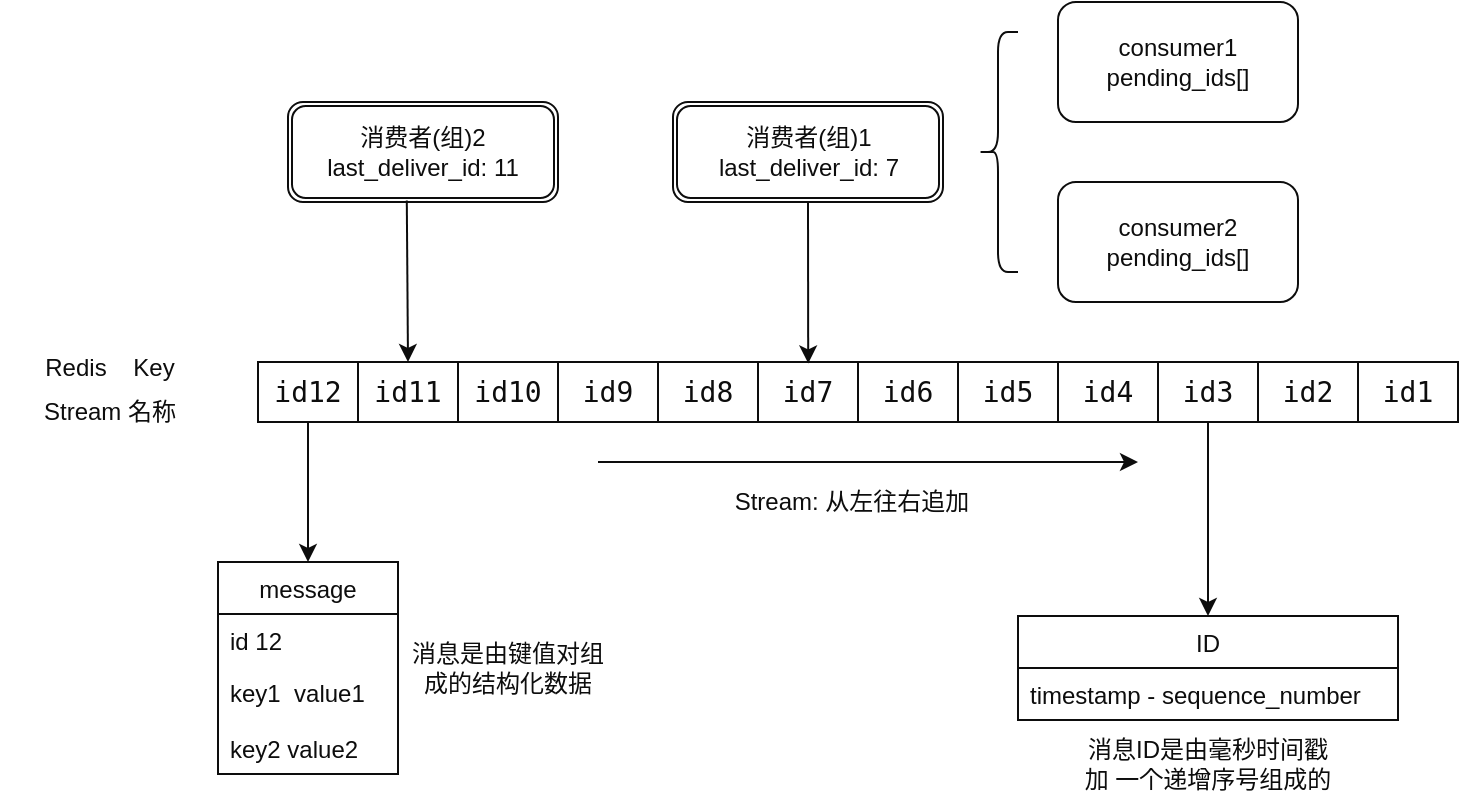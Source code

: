 <mxfile version="13.10.0" type="embed">
    <diagram id="x8tHhuS_i5Dy6Zt9KJDq" name="第 1 页">
        <mxGraphModel dx="971" dy="750" grid="1" gridSize="10" guides="1" tooltips="1" connect="1" arrows="1" fold="1" page="1" pageScale="1" pageWidth="827" pageHeight="1169" background="#ffffff" math="0" shadow="0">
            <root>
                <mxCell id="0"/>
                <mxCell id="1" parent="0"/>
                <mxCell id="4" value="&lt;pre style=&quot;font-size: 14px&quot;&gt;id7&lt;/pre&gt;" style="rounded=0;whiteSpace=wrap;html=1;strokeColor=#0D0D0D;fillColor=none;fontColor=#0D0D0D;" vertex="1" parent="1">
                    <mxGeometry x="410" y="320" width="50" height="30" as="geometry"/>
                </mxCell>
                <mxCell id="5" value="&lt;pre style=&quot;font-size: 14px&quot;&gt;id8&lt;/pre&gt;" style="rounded=0;whiteSpace=wrap;html=1;strokeColor=#0D0D0D;fillColor=none;fontColor=#0D0D0D;" vertex="1" parent="1">
                    <mxGeometry x="360" y="320" width="50" height="30" as="geometry"/>
                </mxCell>
                <mxCell id="8" value="&lt;pre style=&quot;font-size: 14px&quot;&gt;id1&lt;/pre&gt;" style="rounded=0;whiteSpace=wrap;html=1;strokeColor=#0D0D0D;fillColor=none;fontColor=#0D0D0D;" vertex="1" parent="1">
                    <mxGeometry x="710" y="320" width="50" height="30" as="geometry"/>
                </mxCell>
                <mxCell id="9" value="&lt;pre style=&quot;font-size: 14px&quot;&gt;id2&lt;/pre&gt;" style="rounded=0;whiteSpace=wrap;html=1;strokeColor=#0D0D0D;fillColor=none;fontColor=#0D0D0D;" vertex="1" parent="1">
                    <mxGeometry x="660" y="320" width="50" height="30" as="geometry"/>
                </mxCell>
                <mxCell id="10" value="&lt;pre style=&quot;font-size: 14px&quot;&gt;id3&lt;/pre&gt;" style="rounded=0;whiteSpace=wrap;html=1;strokeColor=#0D0D0D;fillColor=none;fontColor=#0D0D0D;" vertex="1" parent="1">
                    <mxGeometry x="610" y="320" width="50" height="30" as="geometry"/>
                </mxCell>
                <mxCell id="11" value="&lt;pre style=&quot;font-size: 14px&quot;&gt;id4&lt;/pre&gt;" style="rounded=0;whiteSpace=wrap;html=1;strokeColor=#0D0D0D;fillColor=none;fontColor=#0D0D0D;" vertex="1" parent="1">
                    <mxGeometry x="560" y="320" width="50" height="30" as="geometry"/>
                </mxCell>
                <mxCell id="12" value="&lt;pre style=&quot;font-size: 14px&quot;&gt;id5&lt;/pre&gt;" style="rounded=0;whiteSpace=wrap;html=1;strokeColor=#0D0D0D;fillColor=none;fontColor=#0D0D0D;" vertex="1" parent="1">
                    <mxGeometry x="510" y="320" width="50" height="30" as="geometry"/>
                </mxCell>
                <mxCell id="13" value="&lt;pre style=&quot;font-size: 14px&quot;&gt;id6&lt;/pre&gt;" style="rounded=0;whiteSpace=wrap;html=1;strokeColor=#0D0D0D;fillColor=none;fontColor=#0D0D0D;" vertex="1" parent="1">
                    <mxGeometry x="460" y="320" width="50" height="30" as="geometry"/>
                </mxCell>
                <mxCell id="14" value="&lt;pre style=&quot;font-size: 14px&quot;&gt;id12&lt;/pre&gt;" style="rounded=0;whiteSpace=wrap;html=1;strokeColor=#0D0D0D;fillColor=none;fontColor=#0D0D0D;" vertex="1" parent="1">
                    <mxGeometry x="160" y="320" width="50" height="30" as="geometry"/>
                </mxCell>
                <mxCell id="15" value="&lt;pre style=&quot;font-size: 14px&quot;&gt;id11&lt;/pre&gt;" style="rounded=0;whiteSpace=wrap;html=1;strokeColor=#0D0D0D;fillColor=none;fontColor=#0D0D0D;" vertex="1" parent="1">
                    <mxGeometry x="210" y="320" width="50" height="30" as="geometry"/>
                </mxCell>
                <mxCell id="16" value="&lt;pre style=&quot;font-size: 14px&quot;&gt;id10&lt;/pre&gt;" style="rounded=0;whiteSpace=wrap;html=1;strokeColor=#0D0D0D;fillColor=none;fontColor=#0D0D0D;" vertex="1" parent="1">
                    <mxGeometry x="260" y="320" width="50" height="30" as="geometry"/>
                </mxCell>
                <mxCell id="17" value="&lt;pre style=&quot;font-size: 14px&quot;&gt;id9&lt;/pre&gt;" style="rounded=0;whiteSpace=wrap;html=1;strokeColor=#0D0D0D;fillColor=none;fontColor=#0D0D0D;" vertex="1" parent="1">
                    <mxGeometry x="310" y="320" width="50" height="30" as="geometry"/>
                </mxCell>
                <mxCell id="20" value="" style="endArrow=classic;html=1;fontColor=#0D0D0D;strokeColor=#0D0D0D;" edge="1" parent="1">
                    <mxGeometry width="50" height="50" relative="1" as="geometry">
                        <mxPoint x="330" y="370" as="sourcePoint"/>
                        <mxPoint x="600" y="370" as="targetPoint"/>
                    </mxGeometry>
                </mxCell>
                <mxCell id="21" value="Stream: 从左往右追加" style="text;html=1;strokeColor=none;fillColor=none;align=center;verticalAlign=middle;whiteSpace=wrap;rounded=0;fontColor=#0D0D0D;" vertex="1" parent="1">
                    <mxGeometry x="374" y="380" width="166" height="20" as="geometry"/>
                </mxCell>
                <mxCell id="22" value="Redis&amp;nbsp; &amp;nbsp; Key" style="text;html=1;strokeColor=none;fillColor=none;align=center;verticalAlign=middle;whiteSpace=wrap;rounded=0;fontColor=#0D0D0D;" vertex="1" parent="1">
                    <mxGeometry x="31" y="310" width="110" height="25" as="geometry"/>
                </mxCell>
                <mxCell id="23" value="message" style="swimlane;fontStyle=0;childLayout=stackLayout;horizontal=1;startSize=26;fillColor=none;horizontalStack=0;resizeParent=1;resizeParentMax=0;resizeLast=0;collapsible=1;marginBottom=0;strokeColor=#0D0D0D;fontColor=#0D0D0D;" vertex="1" parent="1">
                    <mxGeometry x="140" y="420" width="90" height="106" as="geometry"/>
                </mxCell>
                <mxCell id="24" value="id 12" style="text;strokeColor=none;fillColor=none;align=left;verticalAlign=top;spacingLeft=4;spacingRight=4;overflow=hidden;rotatable=0;points=[[0,0.5],[1,0.5]];portConstraint=eastwest;fontColor=#0D0D0D;" vertex="1" parent="23">
                    <mxGeometry y="26" width="90" height="26" as="geometry"/>
                </mxCell>
                <mxCell id="25" value="key1  value1" style="text;strokeColor=none;fillColor=none;align=left;verticalAlign=top;spacingLeft=4;spacingRight=4;overflow=hidden;rotatable=0;points=[[0,0.5],[1,0.5]];portConstraint=eastwest;fontColor=#0D0D0D;" vertex="1" parent="23">
                    <mxGeometry y="52" width="90" height="28" as="geometry"/>
                </mxCell>
                <mxCell id="26" value="key2 value2" style="text;strokeColor=none;fillColor=none;align=left;verticalAlign=top;spacingLeft=4;spacingRight=4;overflow=hidden;rotatable=0;points=[[0,0.5],[1,0.5]];portConstraint=eastwest;fontColor=#0D0D0D;" vertex="1" parent="23">
                    <mxGeometry y="80" width="90" height="26" as="geometry"/>
                </mxCell>
                <mxCell id="28" value="" style="endArrow=classic;html=1;strokeColor=#0D0D0D;fontColor=#0D0D0D;exitX=0.5;exitY=1;exitDx=0;exitDy=0;entryX=0.5;entryY=0;entryDx=0;entryDy=0;" edge="1" parent="1" source="14" target="23">
                    <mxGeometry width="50" height="50" relative="1" as="geometry">
                        <mxPoint x="300" y="390" as="sourcePoint"/>
                        <mxPoint x="350" y="340" as="targetPoint"/>
                    </mxGeometry>
                </mxCell>
                <mxCell id="29" value="消息是由键值对组成的结构化数据" style="text;html=1;strokeColor=none;fillColor=none;align=center;verticalAlign=middle;whiteSpace=wrap;rounded=0;fontColor=#0D0D0D;" vertex="1" parent="1">
                    <mxGeometry x="235" y="464.5" width="100" height="17" as="geometry"/>
                </mxCell>
                <mxCell id="31" value="Stream 名称" style="text;html=1;strokeColor=none;fillColor=none;align=center;verticalAlign=middle;whiteSpace=wrap;rounded=0;fontColor=#0D0D0D;" vertex="1" parent="1">
                    <mxGeometry x="51" y="340" width="70" height="10" as="geometry"/>
                </mxCell>
                <mxCell id="34" value="消费者(组)2&lt;br&gt;last_deliver_id: 11" style="shape=ext;double=1;rounded=1;whiteSpace=wrap;html=1;strokeColor=#0D0D0D;fillColor=none;fontColor=#0D0D0D;" vertex="1" parent="1">
                    <mxGeometry x="175" y="190" width="135" height="50" as="geometry"/>
                </mxCell>
                <mxCell id="35" value="" style="endArrow=classic;html=1;strokeColor=#0D0D0D;fontColor=#0D0D0D;exitX=0.44;exitY=0.986;exitDx=0;exitDy=0;exitPerimeter=0;entryX=0.5;entryY=0;entryDx=0;entryDy=0;" edge="1" parent="1" source="34" target="15">
                    <mxGeometry width="50" height="50" relative="1" as="geometry">
                        <mxPoint x="300" y="390" as="sourcePoint"/>
                        <mxPoint x="350" y="340" as="targetPoint"/>
                    </mxGeometry>
                </mxCell>
                <mxCell id="36" value="消费者(组)1&lt;br&gt;last_deliver_id: 7" style="shape=ext;double=1;rounded=1;whiteSpace=wrap;html=1;strokeColor=#0D0D0D;fillColor=none;fontColor=#0D0D0D;" vertex="1" parent="1">
                    <mxGeometry x="367.5" y="190" width="135" height="50" as="geometry"/>
                </mxCell>
                <mxCell id="37" value="" style="endArrow=classic;html=1;strokeColor=#0D0D0D;fontColor=#0D0D0D;exitX=0.5;exitY=1;exitDx=0;exitDy=0;entryX=0.5;entryY=0;entryDx=0;entryDy=0;" edge="1" parent="1" source="36">
                    <mxGeometry width="50" height="50" relative="1" as="geometry">
                        <mxPoint x="434.5" y="230.0" as="sourcePoint"/>
                        <mxPoint x="435.1" y="320.7" as="targetPoint"/>
                    </mxGeometry>
                </mxCell>
                <mxCell id="48" value="consumer1&lt;br&gt;pending_ids[]" style="rounded=1;whiteSpace=wrap;html=1;strokeColor=#0D0D0D;fillColor=none;fontColor=#0D0D0D;" vertex="1" parent="1">
                    <mxGeometry x="560" y="140" width="120" height="60" as="geometry"/>
                </mxCell>
                <mxCell id="49" value="consumer2&lt;br&gt;pending_ids[]" style="rounded=1;whiteSpace=wrap;html=1;strokeColor=#0D0D0D;fillColor=none;fontColor=#0D0D0D;" vertex="1" parent="1">
                    <mxGeometry x="560" y="230" width="120" height="60" as="geometry"/>
                </mxCell>
                <mxCell id="50" value="" style="shape=curlyBracket;whiteSpace=wrap;html=1;rounded=1;strokeColor=#0D0D0D;fillColor=none;fontColor=#0D0D0D;" vertex="1" parent="1">
                    <mxGeometry x="520" y="155" width="20" height="120" as="geometry"/>
                </mxCell>
                <mxCell id="51" value="ID" style="swimlane;fontStyle=0;childLayout=stackLayout;horizontal=1;startSize=26;fillColor=none;horizontalStack=0;resizeParent=1;resizeParentMax=0;resizeLast=0;collapsible=1;marginBottom=0;strokeColor=#0D0D0D;fontColor=#0D0D0D;" vertex="1" parent="1">
                    <mxGeometry x="540" y="447" width="190" height="52" as="geometry"/>
                </mxCell>
                <mxCell id="52" value="timestamp - sequence_number" style="text;strokeColor=none;fillColor=none;align=left;verticalAlign=top;spacingLeft=4;spacingRight=4;overflow=hidden;rotatable=0;points=[[0,0.5],[1,0.5]];portConstraint=eastwest;fontColor=#0D0D0D;" vertex="1" parent="51">
                    <mxGeometry y="26" width="190" height="26" as="geometry"/>
                </mxCell>
                <mxCell id="55" value="" style="endArrow=classic;html=1;strokeColor=#0D0D0D;fontColor=#0D0D0D;entryX=0.5;entryY=0;entryDx=0;entryDy=0;" edge="1" parent="1" source="10" target="51">
                    <mxGeometry width="50" height="50" relative="1" as="geometry">
                        <mxPoint x="300" y="390" as="sourcePoint"/>
                        <mxPoint x="350" y="340" as="targetPoint"/>
                    </mxGeometry>
                </mxCell>
                <mxCell id="56" value="消息ID是由毫秒时间戳 加 一个递增序号组成的" style="text;html=1;strokeColor=none;fillColor=none;align=center;verticalAlign=middle;whiteSpace=wrap;rounded=0;fontColor=#0D0D0D;" vertex="1" parent="1">
                    <mxGeometry x="570" y="516" width="130" height="10" as="geometry"/>
                </mxCell>
            </root>
        </mxGraphModel>
    </diagram>
</mxfile>